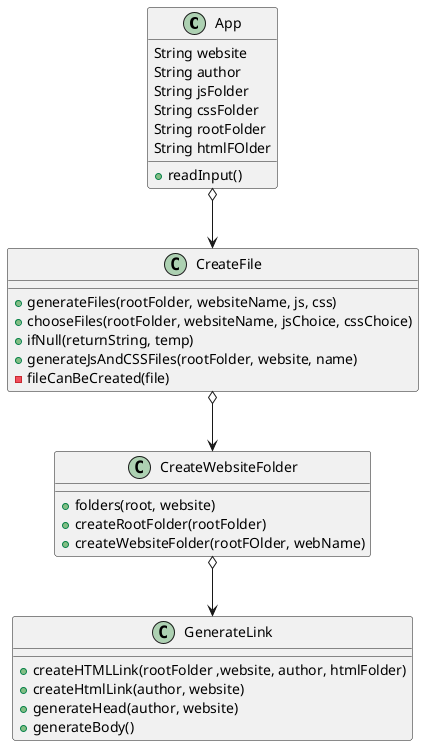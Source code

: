@startuml
class App{
    String website
    String author
    String jsFolder
    String cssFolder
    String rootFolder
    String htmlFOlder

    + readInput()
}

class CreateFile {

    + generateFiles(rootFolder, websiteName, js, css)
    + chooseFiles(rootFolder, websiteName, jsChoice, cssChoice)
    + ifNull(returnString, temp)
    + generateJsAndCSSFiles(rootFolder, website, name)
    - fileCanBeCreated(file)
}

class CreateWebsiteFolder {
    + folders(root, website)
    + createRootFolder(rootFolder)
    + createWebsiteFolder(rootFOlder, webName)
}

class GenerateLink {

    + createHTMLLink(rootFolder ,website, author, htmlFolder)
    + createHtmlLink(author, website)
    + generateHead(author, website)
    + generateBody()
}

App o--> CreateFile
CreateFile o--> CreateWebsiteFolder
CreateWebsiteFolder o-->GenerateLink

@enduml
